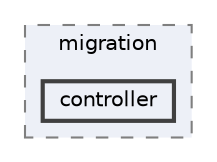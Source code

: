 digraph "repository/cbm/src/main/java/com/sterlite/cal/cbm/migration/controller"
{
 // LATEX_PDF_SIZE
  bgcolor="transparent";
  edge [fontname=Helvetica,fontsize=10,labelfontname=Helvetica,labelfontsize=10];
  node [fontname=Helvetica,fontsize=10,shape=box,height=0.2,width=0.4];
  compound=true
  subgraph clusterdir_1d50db209b1244a076f8bb27e314069d {
    graph [ bgcolor="#edf0f7", pencolor="grey50", label="migration", fontname=Helvetica,fontsize=10 style="filled,dashed", URL="dir_1d50db209b1244a076f8bb27e314069d.html",tooltip=""]
  dir_3aa57c8dfb7db94c134fa8de2b4d7b70 [label="controller", fillcolor="#edf0f7", color="grey25", style="filled,bold", URL="dir_3aa57c8dfb7db94c134fa8de2b4d7b70.html",tooltip=""];
  }
}
